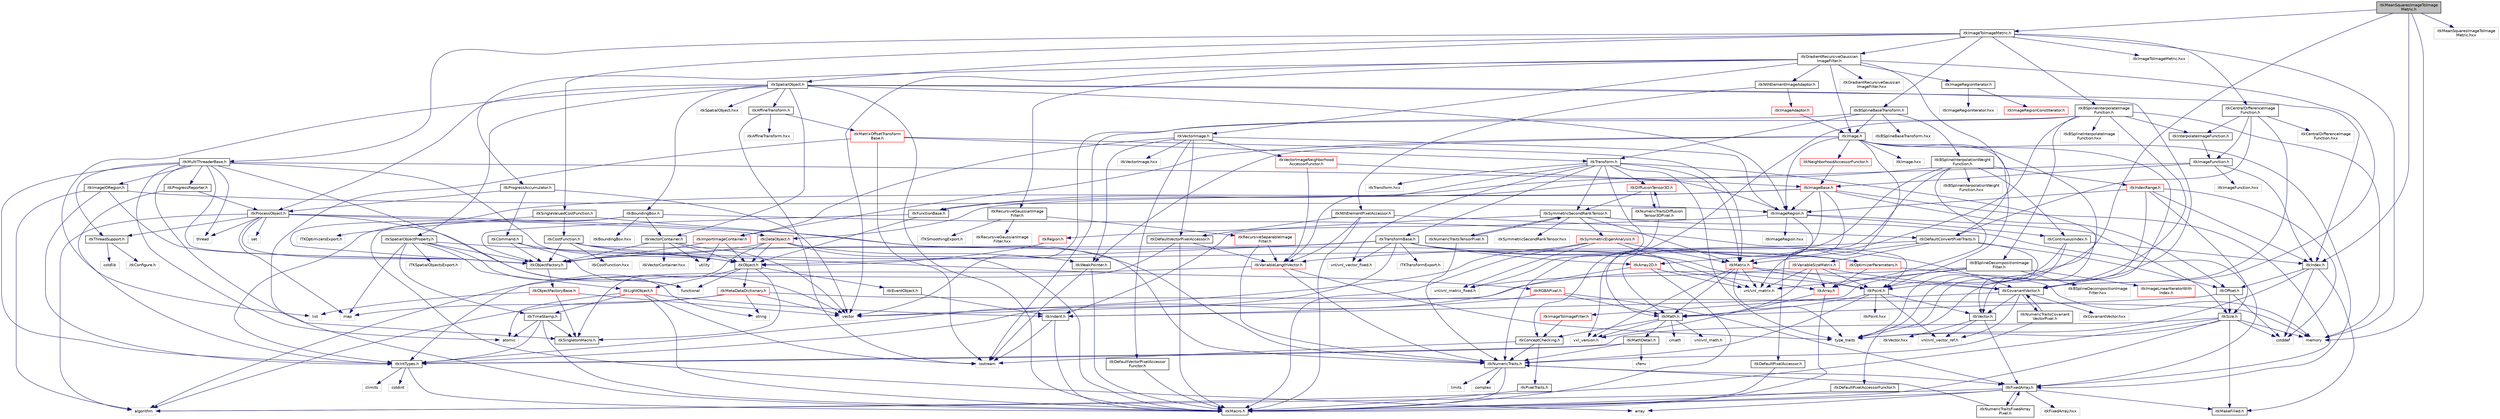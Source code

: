 digraph "itkMeanSquaresImageToImageMetric.h"
{
 // LATEX_PDF_SIZE
  edge [fontname="Helvetica",fontsize="10",labelfontname="Helvetica",labelfontsize="10"];
  node [fontname="Helvetica",fontsize="10",shape=record];
  Node1 [label="itkMeanSquaresImageToImage\lMetric.h",height=0.2,width=0.4,color="black", fillcolor="grey75", style="filled", fontcolor="black",tooltip=" "];
  Node1 -> Node2 [color="midnightblue",fontsize="10",style="solid",fontname="Helvetica"];
  Node2 [label="itkImageToImageMetric.h",height=0.2,width=0.4,color="black", fillcolor="white", style="filled",URL="$itkImageToImageMetric_8h.html",tooltip=" "];
  Node2 -> Node3 [color="midnightblue",fontsize="10",style="solid",fontname="Helvetica"];
  Node3 [label="itkBSplineBaseTransform.h",height=0.2,width=0.4,color="black", fillcolor="white", style="filled",URL="$itkBSplineBaseTransform_8h.html",tooltip=" "];
  Node3 -> Node4 [color="midnightblue",fontsize="10",style="solid",fontname="Helvetica"];
  Node4 [label="iostream",height=0.2,width=0.4,color="grey75", fillcolor="white", style="filled",tooltip=" "];
  Node3 -> Node5 [color="midnightblue",fontsize="10",style="solid",fontname="Helvetica"];
  Node5 [label="itkTransform.h",height=0.2,width=0.4,color="black", fillcolor="white", style="filled",URL="$itkTransform_8h.html",tooltip=" "];
  Node5 -> Node6 [color="midnightblue",fontsize="10",style="solid",fontname="Helvetica"];
  Node6 [label="type_traits",height=0.2,width=0.4,color="grey75", fillcolor="white", style="filled",tooltip=" "];
  Node5 -> Node7 [color="midnightblue",fontsize="10",style="solid",fontname="Helvetica"];
  Node7 [label="itkTransformBase.h",height=0.2,width=0.4,color="black", fillcolor="white", style="filled",URL="$itkTransformBase_8h.html",tooltip=" "];
  Node7 -> Node8 [color="midnightblue",fontsize="10",style="solid",fontname="Helvetica"];
  Node8 [label="ITKTransformExport.h",height=0.2,width=0.4,color="grey75", fillcolor="white", style="filled",tooltip=" "];
  Node7 -> Node9 [color="midnightblue",fontsize="10",style="solid",fontname="Helvetica"];
  Node9 [label="itkObject.h",height=0.2,width=0.4,color="black", fillcolor="white", style="filled",URL="$itkObject_8h.html",tooltip=" "];
  Node9 -> Node10 [color="midnightblue",fontsize="10",style="solid",fontname="Helvetica"];
  Node10 [label="itkLightObject.h",height=0.2,width=0.4,color="red", fillcolor="white", style="filled",URL="$itkLightObject_8h.html",tooltip=" "];
  Node10 -> Node11 [color="midnightblue",fontsize="10",style="solid",fontname="Helvetica"];
  Node11 [label="itkMacro.h",height=0.2,width=0.4,color="black", fillcolor="white", style="filled",URL="$itkMacro_8h.html",tooltip=" "];
  Node10 -> Node15 [color="midnightblue",fontsize="10",style="solid",fontname="Helvetica"];
  Node15 [label="itkTimeStamp.h",height=0.2,width=0.4,color="black", fillcolor="white", style="filled",URL="$itkTimeStamp_8h.html",tooltip=" "];
  Node15 -> Node11 [color="midnightblue",fontsize="10",style="solid",fontname="Helvetica"];
  Node15 -> Node16 [color="midnightblue",fontsize="10",style="solid",fontname="Helvetica"];
  Node16 [label="itkIntTypes.h",height=0.2,width=0.4,color="black", fillcolor="white", style="filled",URL="$itkIntTypes_8h.html",tooltip=" "];
  Node16 -> Node11 [color="midnightblue",fontsize="10",style="solid",fontname="Helvetica"];
  Node16 -> Node17 [color="midnightblue",fontsize="10",style="solid",fontname="Helvetica"];
  Node17 [label="cstdint",height=0.2,width=0.4,color="grey75", fillcolor="white", style="filled",tooltip=" "];
  Node16 -> Node18 [color="midnightblue",fontsize="10",style="solid",fontname="Helvetica"];
  Node18 [label="climits",height=0.2,width=0.4,color="grey75", fillcolor="white", style="filled",tooltip=" "];
  Node15 -> Node19 [color="midnightblue",fontsize="10",style="solid",fontname="Helvetica"];
  Node19 [label="atomic",height=0.2,width=0.4,color="grey75", fillcolor="white", style="filled",tooltip=" "];
  Node15 -> Node20 [color="midnightblue",fontsize="10",style="solid",fontname="Helvetica"];
  Node20 [label="itkSingletonMacro.h",height=0.2,width=0.4,color="black", fillcolor="white", style="filled",URL="$itkSingletonMacro_8h.html",tooltip=" "];
  Node10 -> Node21 [color="midnightblue",fontsize="10",style="solid",fontname="Helvetica"];
  Node21 [label="itkIndent.h",height=0.2,width=0.4,color="black", fillcolor="white", style="filled",URL="$itkIndent_8h.html",tooltip=" "];
  Node21 -> Node11 [color="midnightblue",fontsize="10",style="solid",fontname="Helvetica"];
  Node21 -> Node4 [color="midnightblue",fontsize="10",style="solid",fontname="Helvetica"];
  Node10 -> Node19 [color="midnightblue",fontsize="10",style="solid",fontname="Helvetica"];
  Node10 -> Node4 [color="midnightblue",fontsize="10",style="solid",fontname="Helvetica"];
  Node9 -> Node23 [color="midnightblue",fontsize="10",style="solid",fontname="Helvetica"];
  Node23 [label="itkEventObject.h",height=0.2,width=0.4,color="black", fillcolor="white", style="filled",URL="$itkEventObject_8h.html",tooltip=" "];
  Node23 -> Node21 [color="midnightblue",fontsize="10",style="solid",fontname="Helvetica"];
  Node9 -> Node24 [color="midnightblue",fontsize="10",style="solid",fontname="Helvetica"];
  Node24 [label="itkMetaDataDictionary.h",height=0.2,width=0.4,color="red", fillcolor="white", style="filled",URL="$itkMetaDataDictionary_8h.html",tooltip=" "];
  Node24 -> Node26 [color="midnightblue",fontsize="10",style="solid",fontname="Helvetica"];
  Node26 [label="algorithm",height=0.2,width=0.4,color="grey75", fillcolor="white", style="filled",tooltip=" "];
  Node24 -> Node27 [color="midnightblue",fontsize="10",style="solid",fontname="Helvetica"];
  Node27 [label="vector",height=0.2,width=0.4,color="grey75", fillcolor="white", style="filled",tooltip=" "];
  Node24 -> Node28 [color="midnightblue",fontsize="10",style="solid",fontname="Helvetica"];
  Node28 [label="map",height=0.2,width=0.4,color="grey75", fillcolor="white", style="filled",tooltip=" "];
  Node24 -> Node29 [color="midnightblue",fontsize="10",style="solid",fontname="Helvetica"];
  Node29 [label="string",height=0.2,width=0.4,color="grey75", fillcolor="white", style="filled",tooltip=" "];
  Node24 -> Node30 [color="midnightblue",fontsize="10",style="solid",fontname="Helvetica"];
  Node30 [label="memory",height=0.2,width=0.4,color="grey75", fillcolor="white", style="filled",tooltip=" "];
  Node9 -> Node20 [color="midnightblue",fontsize="10",style="solid",fontname="Helvetica"];
  Node9 -> Node31 [color="midnightblue",fontsize="10",style="solid",fontname="Helvetica"];
  Node31 [label="functional",height=0.2,width=0.4,color="grey75", fillcolor="white", style="filled",tooltip=" "];
  Node7 -> Node32 [color="midnightblue",fontsize="10",style="solid",fontname="Helvetica"];
  Node32 [label="itkPoint.h",height=0.2,width=0.4,color="black", fillcolor="white", style="filled",URL="$itkPoint_8h.html",tooltip=" "];
  Node32 -> Node33 [color="midnightblue",fontsize="10",style="solid",fontname="Helvetica"];
  Node33 [label="itkNumericTraits.h",height=0.2,width=0.4,color="black", fillcolor="white", style="filled",URL="$itkNumericTraits_8h.html",tooltip=" "];
  Node33 -> Node11 [color="midnightblue",fontsize="10",style="solid",fontname="Helvetica"];
  Node33 -> Node34 [color="midnightblue",fontsize="10",style="solid",fontname="Helvetica"];
  Node34 [label="limits",height=0.2,width=0.4,color="grey75", fillcolor="white", style="filled",tooltip=" "];
  Node33 -> Node35 [color="midnightblue",fontsize="10",style="solid",fontname="Helvetica"];
  Node35 [label="complex",height=0.2,width=0.4,color="grey75", fillcolor="white", style="filled",tooltip=" "];
  Node33 -> Node36 [color="midnightblue",fontsize="10",style="solid",fontname="Helvetica"];
  Node36 [label="itkFixedArray.h",height=0.2,width=0.4,color="black", fillcolor="white", style="filled",URL="$itkFixedArray_8h.html",tooltip=" "];
  Node36 -> Node11 [color="midnightblue",fontsize="10",style="solid",fontname="Helvetica"];
  Node36 -> Node37 [color="midnightblue",fontsize="10",style="solid",fontname="Helvetica"];
  Node37 [label="itkMakeFilled.h",height=0.2,width=0.4,color="black", fillcolor="white", style="filled",URL="$itkMakeFilled_8h.html",tooltip=" "];
  Node36 -> Node26 [color="midnightblue",fontsize="10",style="solid",fontname="Helvetica"];
  Node36 -> Node38 [color="midnightblue",fontsize="10",style="solid",fontname="Helvetica"];
  Node38 [label="array",height=0.2,width=0.4,color="grey75", fillcolor="white", style="filled",tooltip=" "];
  Node36 -> Node39 [color="midnightblue",fontsize="10",style="solid",fontname="Helvetica"];
  Node39 [label="itkFixedArray.hxx",height=0.2,width=0.4,color="grey75", fillcolor="white", style="filled",tooltip=" "];
  Node36 -> Node40 [color="midnightblue",fontsize="10",style="solid",fontname="Helvetica"];
  Node40 [label="itkNumericTraitsFixedArray\lPixel.h",height=0.2,width=0.4,color="black", fillcolor="white", style="filled",URL="$itkNumericTraitsFixedArrayPixel_8h.html",tooltip=" "];
  Node40 -> Node33 [color="midnightblue",fontsize="10",style="solid",fontname="Helvetica"];
  Node40 -> Node36 [color="midnightblue",fontsize="10",style="solid",fontname="Helvetica"];
  Node32 -> Node41 [color="midnightblue",fontsize="10",style="solid",fontname="Helvetica"];
  Node41 [label="itkVector.h",height=0.2,width=0.4,color="black", fillcolor="white", style="filled",URL="$itkVector_8h.html",tooltip=" "];
  Node41 -> Node36 [color="midnightblue",fontsize="10",style="solid",fontname="Helvetica"];
  Node41 -> Node42 [color="midnightblue",fontsize="10",style="solid",fontname="Helvetica"];
  Node42 [label="vnl/vnl_vector_ref.h",height=0.2,width=0.4,color="grey75", fillcolor="white", style="filled",tooltip=" "];
  Node41 -> Node43 [color="midnightblue",fontsize="10",style="solid",fontname="Helvetica"];
  Node43 [label="itkVector.hxx",height=0.2,width=0.4,color="grey75", fillcolor="white", style="filled",tooltip=" "];
  Node32 -> Node42 [color="midnightblue",fontsize="10",style="solid",fontname="Helvetica"];
  Node32 -> Node44 [color="midnightblue",fontsize="10",style="solid",fontname="Helvetica"];
  Node44 [label="itkMath.h",height=0.2,width=0.4,color="black", fillcolor="white", style="filled",URL="$itkMath_8h.html",tooltip=" "];
  Node44 -> Node45 [color="midnightblue",fontsize="10",style="solid",fontname="Helvetica"];
  Node45 [label="cmath",height=0.2,width=0.4,color="grey75", fillcolor="white", style="filled",tooltip=" "];
  Node44 -> Node46 [color="midnightblue",fontsize="10",style="solid",fontname="Helvetica"];
  Node46 [label="itkMathDetail.h",height=0.2,width=0.4,color="black", fillcolor="white", style="filled",URL="$itkMathDetail_8h.html",tooltip=" "];
  Node46 -> Node16 [color="midnightblue",fontsize="10",style="solid",fontname="Helvetica"];
  Node46 -> Node33 [color="midnightblue",fontsize="10",style="solid",fontname="Helvetica"];
  Node46 -> Node47 [color="midnightblue",fontsize="10",style="solid",fontname="Helvetica"];
  Node47 [label="cfenv",height=0.2,width=0.4,color="grey75", fillcolor="white", style="filled",tooltip=" "];
  Node44 -> Node48 [color="midnightblue",fontsize="10",style="solid",fontname="Helvetica"];
  Node48 [label="itkConceptChecking.h",height=0.2,width=0.4,color="black", fillcolor="white", style="filled",URL="$itkConceptChecking_8h.html",tooltip=" "];
  Node48 -> Node49 [color="midnightblue",fontsize="10",style="solid",fontname="Helvetica"];
  Node49 [label="itkPixelTraits.h",height=0.2,width=0.4,color="black", fillcolor="white", style="filled",URL="$itkPixelTraits_8h.html",tooltip=" "];
  Node49 -> Node11 [color="midnightblue",fontsize="10",style="solid",fontname="Helvetica"];
  Node48 -> Node33 [color="midnightblue",fontsize="10",style="solid",fontname="Helvetica"];
  Node48 -> Node4 [color="midnightblue",fontsize="10",style="solid",fontname="Helvetica"];
  Node44 -> Node50 [color="midnightblue",fontsize="10",style="solid",fontname="Helvetica"];
  Node50 [label="vnl/vnl_math.h",height=0.2,width=0.4,color="grey75", fillcolor="white", style="filled",tooltip=" "];
  Node44 -> Node51 [color="midnightblue",fontsize="10",style="solid",fontname="Helvetica"];
  Node51 [label="vxl_version.h",height=0.2,width=0.4,color="grey75", fillcolor="white", style="filled",tooltip=" "];
  Node32 -> Node52 [color="midnightblue",fontsize="10",style="solid",fontname="Helvetica"];
  Node52 [label="itkPoint.hxx",height=0.2,width=0.4,color="grey75", fillcolor="white", style="filled",tooltip=" "];
  Node7 -> Node53 [color="midnightblue",fontsize="10",style="solid",fontname="Helvetica"];
  Node53 [label="itkCovariantVector.h",height=0.2,width=0.4,color="black", fillcolor="white", style="filled",URL="$itkCovariantVector_8h.html",tooltip=" "];
  Node53 -> Node21 [color="midnightblue",fontsize="10",style="solid",fontname="Helvetica"];
  Node53 -> Node41 [color="midnightblue",fontsize="10",style="solid",fontname="Helvetica"];
  Node53 -> Node42 [color="midnightblue",fontsize="10",style="solid",fontname="Helvetica"];
  Node53 -> Node54 [color="midnightblue",fontsize="10",style="solid",fontname="Helvetica"];
  Node54 [label="itkNumericTraitsCovariant\lVectorPixel.h",height=0.2,width=0.4,color="black", fillcolor="white", style="filled",URL="$itkNumericTraitsCovariantVectorPixel_8h.html",tooltip=" "];
  Node54 -> Node33 [color="midnightblue",fontsize="10",style="solid",fontname="Helvetica"];
  Node54 -> Node53 [color="midnightblue",fontsize="10",style="solid",fontname="Helvetica"];
  Node53 -> Node55 [color="midnightblue",fontsize="10",style="solid",fontname="Helvetica"];
  Node55 [label="itkCovariantVector.hxx",height=0.2,width=0.4,color="grey75", fillcolor="white", style="filled",tooltip=" "];
  Node7 -> Node56 [color="midnightblue",fontsize="10",style="solid",fontname="Helvetica"];
  Node56 [label="vnl/vnl_vector_fixed.h",height=0.2,width=0.4,color="grey75", fillcolor="white", style="filled",tooltip=" "];
  Node7 -> Node57 [color="midnightblue",fontsize="10",style="solid",fontname="Helvetica"];
  Node57 [label="itkArray2D.h",height=0.2,width=0.4,color="red", fillcolor="white", style="filled",URL="$itkArray2D_8h.html",tooltip=" "];
  Node57 -> Node11 [color="midnightblue",fontsize="10",style="solid",fontname="Helvetica"];
  Node57 -> Node16 [color="midnightblue",fontsize="10",style="solid",fontname="Helvetica"];
  Node57 -> Node58 [color="midnightblue",fontsize="10",style="solid",fontname="Helvetica"];
  Node58 [label="vnl/vnl_matrix.h",height=0.2,width=0.4,color="grey75", fillcolor="white", style="filled",tooltip=" "];
  Node7 -> Node60 [color="midnightblue",fontsize="10",style="solid",fontname="Helvetica"];
  Node60 [label="itkOptimizerParameters.h",height=0.2,width=0.4,color="red", fillcolor="white", style="filled",URL="$itkOptimizerParameters_8h.html",tooltip=" "];
  Node60 -> Node61 [color="midnightblue",fontsize="10",style="solid",fontname="Helvetica"];
  Node61 [label="itkArray.h",height=0.2,width=0.4,color="red", fillcolor="white", style="filled",URL="$itkArray_8h.html",tooltip=" "];
  Node61 -> Node11 [color="midnightblue",fontsize="10",style="solid",fontname="Helvetica"];
  Node61 -> Node51 [color="midnightblue",fontsize="10",style="solid",fontname="Helvetica"];
  Node60 -> Node30 [color="midnightblue",fontsize="10",style="solid",fontname="Helvetica"];
  Node7 -> Node65 [color="midnightblue",fontsize="10",style="solid",fontname="Helvetica"];
  Node65 [label="itkObjectFactory.h",height=0.2,width=0.4,color="black", fillcolor="white", style="filled",URL="$itkObjectFactory_8h.html",tooltip=" "];
  Node65 -> Node66 [color="midnightblue",fontsize="10",style="solid",fontname="Helvetica"];
  Node66 [label="itkObjectFactoryBase.h",height=0.2,width=0.4,color="red", fillcolor="white", style="filled",URL="$itkObjectFactoryBase_8h.html",tooltip=" "];
  Node66 -> Node20 [color="midnightblue",fontsize="10",style="solid",fontname="Helvetica"];
  Node66 -> Node70 [color="midnightblue",fontsize="10",style="solid",fontname="Helvetica"];
  Node70 [label="list",height=0.2,width=0.4,color="grey75", fillcolor="white", style="filled",tooltip=" "];
  Node66 -> Node27 [color="midnightblue",fontsize="10",style="solid",fontname="Helvetica"];
  Node7 -> Node16 [color="midnightblue",fontsize="10",style="solid",fontname="Helvetica"];
  Node5 -> Node41 [color="midnightblue",fontsize="10",style="solid",fontname="Helvetica"];
  Node5 -> Node71 [color="midnightblue",fontsize="10",style="solid",fontname="Helvetica"];
  Node71 [label="itkSymmetricSecondRankTensor.h",height=0.2,width=0.4,color="black", fillcolor="white", style="filled",URL="$itkSymmetricSecondRankTensor_8h.html",tooltip=" "];
  Node71 -> Node21 [color="midnightblue",fontsize="10",style="solid",fontname="Helvetica"];
  Node71 -> Node36 [color="midnightblue",fontsize="10",style="solid",fontname="Helvetica"];
  Node71 -> Node72 [color="midnightblue",fontsize="10",style="solid",fontname="Helvetica"];
  Node72 [label="itkMatrix.h",height=0.2,width=0.4,color="red", fillcolor="white", style="filled",URL="$itkMatrix_8h.html",tooltip=" "];
  Node72 -> Node32 [color="midnightblue",fontsize="10",style="solid",fontname="Helvetica"];
  Node72 -> Node53 [color="midnightblue",fontsize="10",style="solid",fontname="Helvetica"];
  Node72 -> Node51 [color="midnightblue",fontsize="10",style="solid",fontname="Helvetica"];
  Node72 -> Node58 [color="midnightblue",fontsize="10",style="solid",fontname="Helvetica"];
  Node72 -> Node44 [color="midnightblue",fontsize="10",style="solid",fontname="Helvetica"];
  Node72 -> Node6 [color="midnightblue",fontsize="10",style="solid",fontname="Helvetica"];
  Node71 -> Node78 [color="midnightblue",fontsize="10",style="solid",fontname="Helvetica"];
  Node78 [label="itkSymmetricEigenAnalysis.h",height=0.2,width=0.4,color="red", fillcolor="white", style="filled",URL="$itkSymmetricEigenAnalysis_8h.html",tooltip=" "];
  Node78 -> Node11 [color="midnightblue",fontsize="10",style="solid",fontname="Helvetica"];
  Node78 -> Node27 [color="midnightblue",fontsize="10",style="solid",fontname="Helvetica"];
  Node78 -> Node58 [color="midnightblue",fontsize="10",style="solid",fontname="Helvetica"];
  Node78 -> Node82 [color="midnightblue",fontsize="10",style="solid",fontname="Helvetica"];
  Node82 [label="vnl/vnl_matrix_fixed.h",height=0.2,width=0.4,color="grey75", fillcolor="white", style="filled",tooltip=" "];
  Node78 -> Node72 [color="midnightblue",fontsize="10",style="solid",fontname="Helvetica"];
  Node71 -> Node84 [color="midnightblue",fontsize="10",style="solid",fontname="Helvetica"];
  Node84 [label="itkNumericTraitsTensorPixel.h",height=0.2,width=0.4,color="black", fillcolor="white", style="filled",URL="$itkNumericTraitsTensorPixel_8h.html",tooltip=" "];
  Node84 -> Node33 [color="midnightblue",fontsize="10",style="solid",fontname="Helvetica"];
  Node84 -> Node71 [color="midnightblue",fontsize="10",style="solid",fontname="Helvetica"];
  Node71 -> Node85 [color="midnightblue",fontsize="10",style="solid",fontname="Helvetica"];
  Node85 [label="itkSymmetricSecondRankTensor.hxx",height=0.2,width=0.4,color="grey75", fillcolor="white", style="filled",tooltip=" "];
  Node5 -> Node86 [color="midnightblue",fontsize="10",style="solid",fontname="Helvetica"];
  Node86 [label="itkDiffusionTensor3D.h",height=0.2,width=0.4,color="red", fillcolor="white", style="filled",URL="$itkDiffusionTensor3D_8h.html",tooltip=" "];
  Node86 -> Node71 [color="midnightblue",fontsize="10",style="solid",fontname="Helvetica"];
  Node86 -> Node87 [color="midnightblue",fontsize="10",style="solid",fontname="Helvetica"];
  Node87 [label="itkNumericTraitsDiffusion\lTensor3DPixel.h",height=0.2,width=0.4,color="black", fillcolor="white", style="filled",URL="$itkNumericTraitsDiffusionTensor3DPixel_8h.html",tooltip=" "];
  Node87 -> Node33 [color="midnightblue",fontsize="10",style="solid",fontname="Helvetica"];
  Node87 -> Node86 [color="midnightblue",fontsize="10",style="solid",fontname="Helvetica"];
  Node5 -> Node89 [color="midnightblue",fontsize="10",style="solid",fontname="Helvetica"];
  Node89 [label="itkVariableLengthVector.h",height=0.2,width=0.4,color="red", fillcolor="white", style="filled",URL="$itkVariableLengthVector_8h.html",tooltip=" "];
  Node89 -> Node26 [color="midnightblue",fontsize="10",style="solid",fontname="Helvetica"];
  Node89 -> Node6 [color="midnightblue",fontsize="10",style="solid",fontname="Helvetica"];
  Node89 -> Node33 [color="midnightblue",fontsize="10",style="solid",fontname="Helvetica"];
  Node5 -> Node56 [color="midnightblue",fontsize="10",style="solid",fontname="Helvetica"];
  Node5 -> Node82 [color="midnightblue",fontsize="10",style="solid",fontname="Helvetica"];
  Node5 -> Node72 [color="midnightblue",fontsize="10",style="solid",fontname="Helvetica"];
  Node5 -> Node97 [color="midnightblue",fontsize="10",style="solid",fontname="Helvetica"];
  Node97 [label="itkTransform.hxx",height=0.2,width=0.4,color="grey75", fillcolor="white", style="filled",tooltip=" "];
  Node3 -> Node98 [color="midnightblue",fontsize="10",style="solid",fontname="Helvetica"];
  Node98 [label="itkImage.h",height=0.2,width=0.4,color="black", fillcolor="white", style="filled",URL="$itkImage_8h.html",tooltip=" "];
  Node98 -> Node99 [color="midnightblue",fontsize="10",style="solid",fontname="Helvetica"];
  Node99 [label="itkImageRegion.h",height=0.2,width=0.4,color="black", fillcolor="white", style="filled",URL="$itkImageRegion_8h.html",tooltip=" "];
  Node99 -> Node100 [color="midnightblue",fontsize="10",style="solid",fontname="Helvetica"];
  Node100 [label="itkRegion.h",height=0.2,width=0.4,color="red", fillcolor="white", style="filled",URL="$itkRegion_8h.html",tooltip=" "];
  Node100 -> Node9 [color="midnightblue",fontsize="10",style="solid",fontname="Helvetica"];
  Node99 -> Node101 [color="midnightblue",fontsize="10",style="solid",fontname="Helvetica"];
  Node101 [label="itkSize.h",height=0.2,width=0.4,color="black", fillcolor="white", style="filled",URL="$itkSize_8h.html",tooltip=" "];
  Node101 -> Node16 [color="midnightblue",fontsize="10",style="solid",fontname="Helvetica"];
  Node101 -> Node11 [color="midnightblue",fontsize="10",style="solid",fontname="Helvetica"];
  Node101 -> Node37 [color="midnightblue",fontsize="10",style="solid",fontname="Helvetica"];
  Node101 -> Node26 [color="midnightblue",fontsize="10",style="solid",fontname="Helvetica"];
  Node101 -> Node102 [color="midnightblue",fontsize="10",style="solid",fontname="Helvetica"];
  Node102 [label="cstddef",height=0.2,width=0.4,color="grey75", fillcolor="white", style="filled",tooltip=" "];
  Node101 -> Node6 [color="midnightblue",fontsize="10",style="solid",fontname="Helvetica"];
  Node101 -> Node30 [color="midnightblue",fontsize="10",style="solid",fontname="Helvetica"];
  Node99 -> Node103 [color="midnightblue",fontsize="10",style="solid",fontname="Helvetica"];
  Node103 [label="itkContinuousIndex.h",height=0.2,width=0.4,color="black", fillcolor="white", style="filled",URL="$itkContinuousIndex_8h.html",tooltip=" "];
  Node103 -> Node32 [color="midnightblue",fontsize="10",style="solid",fontname="Helvetica"];
  Node103 -> Node104 [color="midnightblue",fontsize="10",style="solid",fontname="Helvetica"];
  Node104 [label="itkIndex.h",height=0.2,width=0.4,color="black", fillcolor="white", style="filled",URL="$itkIndex_8h.html",tooltip=" "];
  Node104 -> Node37 [color="midnightblue",fontsize="10",style="solid",fontname="Helvetica"];
  Node104 -> Node105 [color="midnightblue",fontsize="10",style="solid",fontname="Helvetica"];
  Node105 [label="itkOffset.h",height=0.2,width=0.4,color="black", fillcolor="white", style="filled",URL="$itkOffset_8h.html",tooltip=" "];
  Node105 -> Node101 [color="midnightblue",fontsize="10",style="solid",fontname="Helvetica"];
  Node105 -> Node44 [color="midnightblue",fontsize="10",style="solid",fontname="Helvetica"];
  Node105 -> Node102 [color="midnightblue",fontsize="10",style="solid",fontname="Helvetica"];
  Node104 -> Node102 [color="midnightblue",fontsize="10",style="solid",fontname="Helvetica"];
  Node104 -> Node6 [color="midnightblue",fontsize="10",style="solid",fontname="Helvetica"];
  Node103 -> Node6 [color="midnightblue",fontsize="10",style="solid",fontname="Helvetica"];
  Node99 -> Node44 [color="midnightblue",fontsize="10",style="solid",fontname="Helvetica"];
  Node99 -> Node106 [color="midnightblue",fontsize="10",style="solid",fontname="Helvetica"];
  Node106 [label="itkImageRegion.hxx",height=0.2,width=0.4,color="grey75", fillcolor="white", style="filled",tooltip=" "];
  Node98 -> Node107 [color="midnightblue",fontsize="10",style="solid",fontname="Helvetica"];
  Node107 [label="itkImportImageContainer.h",height=0.2,width=0.4,color="red", fillcolor="white", style="filled",URL="$itkImportImageContainer_8h.html",tooltip=" "];
  Node107 -> Node9 [color="midnightblue",fontsize="10",style="solid",fontname="Helvetica"];
  Node107 -> Node65 [color="midnightblue",fontsize="10",style="solid",fontname="Helvetica"];
  Node107 -> Node13 [color="midnightblue",fontsize="10",style="solid",fontname="Helvetica"];
  Node13 [label="utility",height=0.2,width=0.4,color="grey75", fillcolor="white", style="filled",tooltip=" "];
  Node98 -> Node109 [color="midnightblue",fontsize="10",style="solid",fontname="Helvetica"];
  Node109 [label="itkDefaultPixelAccessor.h",height=0.2,width=0.4,color="black", fillcolor="white", style="filled",URL="$itkDefaultPixelAccessor_8h.html",tooltip=" "];
  Node109 -> Node11 [color="midnightblue",fontsize="10",style="solid",fontname="Helvetica"];
  Node98 -> Node110 [color="midnightblue",fontsize="10",style="solid",fontname="Helvetica"];
  Node110 [label="itkDefaultPixelAccessorFunctor.h",height=0.2,width=0.4,color="black", fillcolor="white", style="filled",URL="$itkDefaultPixelAccessorFunctor_8h.html",tooltip=" "];
  Node110 -> Node11 [color="midnightblue",fontsize="10",style="solid",fontname="Helvetica"];
  Node98 -> Node32 [color="midnightblue",fontsize="10",style="solid",fontname="Helvetica"];
  Node98 -> Node36 [color="midnightblue",fontsize="10",style="solid",fontname="Helvetica"];
  Node98 -> Node111 [color="midnightblue",fontsize="10",style="solid",fontname="Helvetica"];
  Node111 [label="itkWeakPointer.h",height=0.2,width=0.4,color="black", fillcolor="white", style="filled",URL="$itkWeakPointer_8h.html",tooltip=" "];
  Node111 -> Node11 [color="midnightblue",fontsize="10",style="solid",fontname="Helvetica"];
  Node111 -> Node4 [color="midnightblue",fontsize="10",style="solid",fontname="Helvetica"];
  Node98 -> Node112 [color="midnightblue",fontsize="10",style="solid",fontname="Helvetica"];
  Node112 [label="itkNeighborhoodAccessorFunctor.h",height=0.2,width=0.4,color="red", fillcolor="white", style="filled",URL="$itkNeighborhoodAccessorFunctor_8h.html",tooltip=" "];
  Node112 -> Node119 [color="midnightblue",fontsize="10",style="solid",fontname="Helvetica"];
  Node119 [label="itkImageBase.h",height=0.2,width=0.4,color="red", fillcolor="white", style="filled",URL="$itkImageBase_8h.html",tooltip=" "];
  Node119 -> Node120 [color="midnightblue",fontsize="10",style="solid",fontname="Helvetica"];
  Node120 [label="itkDataObject.h",height=0.2,width=0.4,color="red", fillcolor="white", style="filled",URL="$itkDataObject_8h.html",tooltip=" "];
  Node120 -> Node9 [color="midnightblue",fontsize="10",style="solid",fontname="Helvetica"];
  Node120 -> Node11 [color="midnightblue",fontsize="10",style="solid",fontname="Helvetica"];
  Node120 -> Node20 [color="midnightblue",fontsize="10",style="solid",fontname="Helvetica"];
  Node120 -> Node111 [color="midnightblue",fontsize="10",style="solid",fontname="Helvetica"];
  Node120 -> Node65 [color="midnightblue",fontsize="10",style="solid",fontname="Helvetica"];
  Node119 -> Node99 [color="midnightblue",fontsize="10",style="solid",fontname="Helvetica"];
  Node119 -> Node72 [color="midnightblue",fontsize="10",style="solid",fontname="Helvetica"];
  Node119 -> Node65 [color="midnightblue",fontsize="10",style="solid",fontname="Helvetica"];
  Node119 -> Node105 [color="midnightblue",fontsize="10",style="solid",fontname="Helvetica"];
  Node119 -> Node36 [color="midnightblue",fontsize="10",style="solid",fontname="Helvetica"];
  Node119 -> Node51 [color="midnightblue",fontsize="10",style="solid",fontname="Helvetica"];
  Node98 -> Node6 [color="midnightblue",fontsize="10",style="solid",fontname="Helvetica"];
  Node98 -> Node126 [color="midnightblue",fontsize="10",style="solid",fontname="Helvetica"];
  Node126 [label="itkImage.hxx",height=0.2,width=0.4,color="grey75", fillcolor="white", style="filled",tooltip=" "];
  Node3 -> Node127 [color="midnightblue",fontsize="10",style="solid",fontname="Helvetica"];
  Node127 [label="itkBSplineInterpolationWeight\lFunction.h",height=0.2,width=0.4,color="black", fillcolor="white", style="filled",URL="$itkBSplineInterpolationWeightFunction_8h.html",tooltip=" "];
  Node127 -> Node128 [color="midnightblue",fontsize="10",style="solid",fontname="Helvetica"];
  Node128 [label="itkFunctionBase.h",height=0.2,width=0.4,color="black", fillcolor="white", style="filled",URL="$itkFunctionBase_8h.html",tooltip=" "];
  Node128 -> Node9 [color="midnightblue",fontsize="10",style="solid",fontname="Helvetica"];
  Node128 -> Node65 [color="midnightblue",fontsize="10",style="solid",fontname="Helvetica"];
  Node127 -> Node103 [color="midnightblue",fontsize="10",style="solid",fontname="Helvetica"];
  Node127 -> Node61 [color="midnightblue",fontsize="10",style="solid",fontname="Helvetica"];
  Node127 -> Node57 [color="midnightblue",fontsize="10",style="solid",fontname="Helvetica"];
  Node127 -> Node129 [color="midnightblue",fontsize="10",style="solid",fontname="Helvetica"];
  Node129 [label="itkIndexRange.h",height=0.2,width=0.4,color="red", fillcolor="white", style="filled",URL="$itkIndexRange_8h.html",tooltip=" "];
  Node129 -> Node102 [color="midnightblue",fontsize="10",style="solid",fontname="Helvetica"];
  Node129 -> Node6 [color="midnightblue",fontsize="10",style="solid",fontname="Helvetica"];
  Node129 -> Node99 [color="midnightblue",fontsize="10",style="solid",fontname="Helvetica"];
  Node129 -> Node104 [color="midnightblue",fontsize="10",style="solid",fontname="Helvetica"];
  Node129 -> Node101 [color="midnightblue",fontsize="10",style="solid",fontname="Helvetica"];
  Node127 -> Node44 [color="midnightblue",fontsize="10",style="solid",fontname="Helvetica"];
  Node127 -> Node131 [color="midnightblue",fontsize="10",style="solid",fontname="Helvetica"];
  Node131 [label="itkBSplineInterpolationWeight\lFunction.hxx",height=0.2,width=0.4,color="grey75", fillcolor="white", style="filled",tooltip=" "];
  Node3 -> Node132 [color="midnightblue",fontsize="10",style="solid",fontname="Helvetica"];
  Node132 [label="itkBSplineBaseTransform.hxx",height=0.2,width=0.4,color="grey75", fillcolor="white", style="filled",tooltip=" "];
  Node2 -> Node133 [color="midnightblue",fontsize="10",style="solid",fontname="Helvetica"];
  Node133 [label="itkBSplineInterpolateImage\lFunction.h",height=0.2,width=0.4,color="black", fillcolor="white", style="filled",URL="$itkBSplineInterpolateImageFunction_8h.html",tooltip=" "];
  Node133 -> Node134 [color="midnightblue",fontsize="10",style="solid",fontname="Helvetica"];
  Node134 [label="itkInterpolateImageFunction.h",height=0.2,width=0.4,color="black", fillcolor="white", style="filled",URL="$itkInterpolateImageFunction_8h.html",tooltip=" "];
  Node134 -> Node135 [color="midnightblue",fontsize="10",style="solid",fontname="Helvetica"];
  Node135 [label="itkImageFunction.h",height=0.2,width=0.4,color="black", fillcolor="white", style="filled",URL="$itkImageFunction_8h.html",tooltip=" "];
  Node135 -> Node128 [color="midnightblue",fontsize="10",style="solid",fontname="Helvetica"];
  Node135 -> Node104 [color="midnightblue",fontsize="10",style="solid",fontname="Helvetica"];
  Node135 -> Node119 [color="midnightblue",fontsize="10",style="solid",fontname="Helvetica"];
  Node135 -> Node136 [color="midnightblue",fontsize="10",style="solid",fontname="Helvetica"];
  Node136 [label="itkImageFunction.hxx",height=0.2,width=0.4,color="grey75", fillcolor="white", style="filled",tooltip=" "];
  Node133 -> Node58 [color="midnightblue",fontsize="10",style="solid",fontname="Helvetica"];
  Node133 -> Node137 [color="midnightblue",fontsize="10",style="solid",fontname="Helvetica"];
  Node137 [label="itkBSplineDecompositionImage\lFilter.h",height=0.2,width=0.4,color="black", fillcolor="white", style="filled",URL="$itkBSplineDecompositionImageFilter_8h.html",tooltip=" "];
  Node137 -> Node27 [color="midnightblue",fontsize="10",style="solid",fontname="Helvetica"];
  Node137 -> Node138 [color="midnightblue",fontsize="10",style="solid",fontname="Helvetica"];
  Node138 [label="itkImageLinearIteratorWith\lIndex.h",height=0.2,width=0.4,color="red", fillcolor="white", style="filled",URL="$itkImageLinearIteratorWithIndex_8h.html",tooltip=" "];
  Node137 -> Node58 [color="midnightblue",fontsize="10",style="solid",fontname="Helvetica"];
  Node137 -> Node146 [color="midnightblue",fontsize="10",style="solid",fontname="Helvetica"];
  Node146 [label="itkImageToImageFilter.h",height=0.2,width=0.4,color="red", fillcolor="white", style="filled",URL="$itkImageToImageFilter_8h.html",tooltip=" "];
  Node146 -> Node48 [color="midnightblue",fontsize="10",style="solid",fontname="Helvetica"];
  Node137 -> Node161 [color="midnightblue",fontsize="10",style="solid",fontname="Helvetica"];
  Node161 [label="itkBSplineDecompositionImage\lFilter.hxx",height=0.2,width=0.4,color="grey75", fillcolor="white", style="filled",tooltip=" "];
  Node133 -> Node48 [color="midnightblue",fontsize="10",style="solid",fontname="Helvetica"];
  Node133 -> Node53 [color="midnightblue",fontsize="10",style="solid",fontname="Helvetica"];
  Node133 -> Node30 [color="midnightblue",fontsize="10",style="solid",fontname="Helvetica"];
  Node133 -> Node27 [color="midnightblue",fontsize="10",style="solid",fontname="Helvetica"];
  Node133 -> Node162 [color="midnightblue",fontsize="10",style="solid",fontname="Helvetica"];
  Node162 [label="itkBSplineInterpolateImage\lFunction.hxx",height=0.2,width=0.4,color="grey75", fillcolor="white", style="filled",tooltip=" "];
  Node2 -> Node163 [color="midnightblue",fontsize="10",style="solid",fontname="Helvetica"];
  Node163 [label="itkSingleValuedCostFunction.h",height=0.2,width=0.4,color="black", fillcolor="white", style="filled",URL="$itkSingleValuedCostFunction_8h.html",tooltip=" "];
  Node163 -> Node164 [color="midnightblue",fontsize="10",style="solid",fontname="Helvetica"];
  Node164 [label="itkCostFunction.h",height=0.2,width=0.4,color="black", fillcolor="white", style="filled",URL="$itkCostFunction_8h.html",tooltip=" "];
  Node164 -> Node9 [color="midnightblue",fontsize="10",style="solid",fontname="Helvetica"];
  Node164 -> Node65 [color="midnightblue",fontsize="10",style="solid",fontname="Helvetica"];
  Node164 -> Node61 [color="midnightblue",fontsize="10",style="solid",fontname="Helvetica"];
  Node164 -> Node60 [color="midnightblue",fontsize="10",style="solid",fontname="Helvetica"];
  Node164 -> Node165 [color="midnightblue",fontsize="10",style="solid",fontname="Helvetica"];
  Node165 [label="itkCostFunction.hxx",height=0.2,width=0.4,color="grey75", fillcolor="white", style="filled",tooltip=" "];
  Node163 -> Node33 [color="midnightblue",fontsize="10",style="solid",fontname="Helvetica"];
  Node163 -> Node166 [color="midnightblue",fontsize="10",style="solid",fontname="Helvetica"];
  Node166 [label="ITKOptimizersExport.h",height=0.2,width=0.4,color="grey75", fillcolor="white", style="filled",tooltip=" "];
  Node2 -> Node167 [color="midnightblue",fontsize="10",style="solid",fontname="Helvetica"];
  Node167 [label="itkGradientRecursiveGaussian\lImageFilter.h",height=0.2,width=0.4,color="black", fillcolor="white", style="filled",URL="$itkGradientRecursiveGaussianImageFilter_8h.html",tooltip=" "];
  Node167 -> Node168 [color="midnightblue",fontsize="10",style="solid",fontname="Helvetica"];
  Node168 [label="itkRecursiveGaussianImage\lFilter.h",height=0.2,width=0.4,color="black", fillcolor="white", style="filled",URL="$itkRecursiveGaussianImageFilter_8h.html",tooltip=" "];
  Node168 -> Node169 [color="midnightblue",fontsize="10",style="solid",fontname="Helvetica"];
  Node169 [label="itkRecursiveSeparableImage\lFilter.h",height=0.2,width=0.4,color="red", fillcolor="white", style="filled",URL="$itkRecursiveSeparableImageFilter_8h.html",tooltip=" "];
  Node169 -> Node33 [color="midnightblue",fontsize="10",style="solid",fontname="Helvetica"];
  Node169 -> Node89 [color="midnightblue",fontsize="10",style="solid",fontname="Helvetica"];
  Node168 -> Node173 [color="midnightblue",fontsize="10",style="solid",fontname="Helvetica"];
  Node173 [label="ITKSmoothingExport.h",height=0.2,width=0.4,color="grey75", fillcolor="white", style="filled",tooltip=" "];
  Node168 -> Node174 [color="midnightblue",fontsize="10",style="solid",fontname="Helvetica"];
  Node174 [label="itkRecursiveGaussianImage\lFilter.hxx",height=0.2,width=0.4,color="grey75", fillcolor="white", style="filled",tooltip=" "];
  Node167 -> Node175 [color="midnightblue",fontsize="10",style="solid",fontname="Helvetica"];
  Node175 [label="itkNthElementImageAdaptor.h",height=0.2,width=0.4,color="black", fillcolor="white", style="filled",URL="$itkNthElementImageAdaptor_8h.html",tooltip=" "];
  Node175 -> Node176 [color="midnightblue",fontsize="10",style="solid",fontname="Helvetica"];
  Node176 [label="itkImageAdaptor.h",height=0.2,width=0.4,color="red", fillcolor="white", style="filled",URL="$itkImageAdaptor_8h.html",tooltip=" "];
  Node176 -> Node98 [color="midnightblue",fontsize="10",style="solid",fontname="Helvetica"];
  Node175 -> Node178 [color="midnightblue",fontsize="10",style="solid",fontname="Helvetica"];
  Node178 [label="itkNthElementPixelAccessor.h",height=0.2,width=0.4,color="black", fillcolor="white", style="filled",URL="$itkNthElementPixelAccessor_8h.html",tooltip=" "];
  Node178 -> Node11 [color="midnightblue",fontsize="10",style="solid",fontname="Helvetica"];
  Node178 -> Node179 [color="midnightblue",fontsize="10",style="solid",fontname="Helvetica"];
  Node179 [label="itkDefaultConvertPixelTraits.h",height=0.2,width=0.4,color="black", fillcolor="white", style="filled",URL="$itkDefaultConvertPixelTraits_8h.html",tooltip=" "];
  Node179 -> Node105 [color="midnightblue",fontsize="10",style="solid",fontname="Helvetica"];
  Node179 -> Node41 [color="midnightblue",fontsize="10",style="solid",fontname="Helvetica"];
  Node179 -> Node72 [color="midnightblue",fontsize="10",style="solid",fontname="Helvetica"];
  Node179 -> Node89 [color="midnightblue",fontsize="10",style="solid",fontname="Helvetica"];
  Node179 -> Node180 [color="midnightblue",fontsize="10",style="solid",fontname="Helvetica"];
  Node180 [label="itkVariableSizeMatrix.h",height=0.2,width=0.4,color="red", fillcolor="white", style="filled",URL="$itkVariableSizeMatrix_8h.html",tooltip=" "];
  Node180 -> Node32 [color="midnightblue",fontsize="10",style="solid",fontname="Helvetica"];
  Node180 -> Node53 [color="midnightblue",fontsize="10",style="solid",fontname="Helvetica"];
  Node180 -> Node82 [color="midnightblue",fontsize="10",style="solid",fontname="Helvetica"];
  Node180 -> Node58 [color="midnightblue",fontsize="10",style="solid",fontname="Helvetica"];
  Node180 -> Node61 [color="midnightblue",fontsize="10",style="solid",fontname="Helvetica"];
  Node180 -> Node44 [color="midnightblue",fontsize="10",style="solid",fontname="Helvetica"];
  Node178 -> Node89 [color="midnightblue",fontsize="10",style="solid",fontname="Helvetica"];
  Node178 -> Node182 [color="midnightblue",fontsize="10",style="solid",fontname="Helvetica"];
  Node182 [label="itkDefaultVectorPixelAccessor.h",height=0.2,width=0.4,color="black", fillcolor="white", style="filled",URL="$itkDefaultVectorPixelAccessor_8h.html",tooltip=" "];
  Node182 -> Node11 [color="midnightblue",fontsize="10",style="solid",fontname="Helvetica"];
  Node182 -> Node89 [color="midnightblue",fontsize="10",style="solid",fontname="Helvetica"];
  Node182 -> Node16 [color="midnightblue",fontsize="10",style="solid",fontname="Helvetica"];
  Node167 -> Node98 [color="midnightblue",fontsize="10",style="solid",fontname="Helvetica"];
  Node167 -> Node53 [color="midnightblue",fontsize="10",style="solid",fontname="Helvetica"];
  Node167 -> Node179 [color="midnightblue",fontsize="10",style="solid",fontname="Helvetica"];
  Node167 -> Node183 [color="midnightblue",fontsize="10",style="solid",fontname="Helvetica"];
  Node183 [label="itkProgressAccumulator.h",height=0.2,width=0.4,color="black", fillcolor="white", style="filled",URL="$itkProgressAccumulator_8h.html",tooltip=" "];
  Node183 -> Node184 [color="midnightblue",fontsize="10",style="solid",fontname="Helvetica"];
  Node184 [label="itkCommand.h",height=0.2,width=0.4,color="black", fillcolor="white", style="filled",URL="$itkCommand_8h.html",tooltip=" "];
  Node184 -> Node9 [color="midnightblue",fontsize="10",style="solid",fontname="Helvetica"];
  Node184 -> Node65 [color="midnightblue",fontsize="10",style="solid",fontname="Helvetica"];
  Node184 -> Node31 [color="midnightblue",fontsize="10",style="solid",fontname="Helvetica"];
  Node183 -> Node148 [color="midnightblue",fontsize="10",style="solid",fontname="Helvetica"];
  Node148 [label="itkProcessObject.h",height=0.2,width=0.4,color="black", fillcolor="white", style="filled",URL="$itkProcessObject_8h.html",tooltip=" "];
  Node148 -> Node120 [color="midnightblue",fontsize="10",style="solid",fontname="Helvetica"];
  Node148 -> Node65 [color="midnightblue",fontsize="10",style="solid",fontname="Helvetica"];
  Node148 -> Node33 [color="midnightblue",fontsize="10",style="solid",fontname="Helvetica"];
  Node148 -> Node149 [color="midnightblue",fontsize="10",style="solid",fontname="Helvetica"];
  Node149 [label="itkThreadSupport.h",height=0.2,width=0.4,color="black", fillcolor="white", style="filled",URL="$itkThreadSupport_8h.html",tooltip=" "];
  Node149 -> Node150 [color="midnightblue",fontsize="10",style="solid",fontname="Helvetica"];
  Node150 [label="cstdlib",height=0.2,width=0.4,color="grey75", fillcolor="white", style="filled",tooltip=" "];
  Node149 -> Node14 [color="midnightblue",fontsize="10",style="solid",fontname="Helvetica"];
  Node14 [label="itkConfigure.h",height=0.2,width=0.4,color="grey75", fillcolor="white", style="filled",tooltip=" "];
  Node148 -> Node27 [color="midnightblue",fontsize="10",style="solid",fontname="Helvetica"];
  Node148 -> Node28 [color="midnightblue",fontsize="10",style="solid",fontname="Helvetica"];
  Node148 -> Node151 [color="midnightblue",fontsize="10",style="solid",fontname="Helvetica"];
  Node151 [label="set",height=0.2,width=0.4,color="grey75", fillcolor="white", style="filled",tooltip=" "];
  Node148 -> Node26 [color="midnightblue",fontsize="10",style="solid",fontname="Helvetica"];
  Node148 -> Node152 [color="midnightblue",fontsize="10",style="solid",fontname="Helvetica"];
  Node152 [label="thread",height=0.2,width=0.4,color="grey75", fillcolor="white", style="filled",tooltip=" "];
  Node183 -> Node27 [color="midnightblue",fontsize="10",style="solid",fontname="Helvetica"];
  Node167 -> Node185 [color="midnightblue",fontsize="10",style="solid",fontname="Helvetica"];
  Node185 [label="itkImageRegionIterator.h",height=0.2,width=0.4,color="black", fillcolor="white", style="filled",URL="$itkImageRegionIterator_8h.html",tooltip=" "];
  Node185 -> Node186 [color="midnightblue",fontsize="10",style="solid",fontname="Helvetica"];
  Node186 [label="itkImageRegionConstIterator.h",height=0.2,width=0.4,color="red", fillcolor="white", style="filled",URL="$itkImageRegionConstIterator_8h.html",tooltip=" "];
  Node185 -> Node191 [color="midnightblue",fontsize="10",style="solid",fontname="Helvetica"];
  Node191 [label="itkImageRegionIterator.hxx",height=0.2,width=0.4,color="grey75", fillcolor="white", style="filled",tooltip=" "];
  Node167 -> Node192 [color="midnightblue",fontsize="10",style="solid",fontname="Helvetica"];
  Node192 [label="itkVectorImage.h",height=0.2,width=0.4,color="black", fillcolor="white", style="filled",URL="$itkVectorImage_8h.html",tooltip=" "];
  Node192 -> Node99 [color="midnightblue",fontsize="10",style="solid",fontname="Helvetica"];
  Node192 -> Node107 [color="midnightblue",fontsize="10",style="solid",fontname="Helvetica"];
  Node192 -> Node182 [color="midnightblue",fontsize="10",style="solid",fontname="Helvetica"];
  Node192 -> Node193 [color="midnightblue",fontsize="10",style="solid",fontname="Helvetica"];
  Node193 [label="itkDefaultVectorPixelAccessor\lFunctor.h",height=0.2,width=0.4,color="black", fillcolor="white", style="filled",URL="$itkDefaultVectorPixelAccessorFunctor_8h.html",tooltip=" "];
  Node193 -> Node11 [color="midnightblue",fontsize="10",style="solid",fontname="Helvetica"];
  Node192 -> Node194 [color="midnightblue",fontsize="10",style="solid",fontname="Helvetica"];
  Node194 [label="itkVectorImageNeighborhood\lAccessorFunctor.h",height=0.2,width=0.4,color="red", fillcolor="white", style="filled",URL="$itkVectorImageNeighborhoodAccessorFunctor_8h.html",tooltip=" "];
  Node194 -> Node89 [color="midnightblue",fontsize="10",style="solid",fontname="Helvetica"];
  Node194 -> Node119 [color="midnightblue",fontsize="10",style="solid",fontname="Helvetica"];
  Node192 -> Node111 [color="midnightblue",fontsize="10",style="solid",fontname="Helvetica"];
  Node192 -> Node195 [color="midnightblue",fontsize="10",style="solid",fontname="Helvetica"];
  Node195 [label="itkVectorImage.hxx",height=0.2,width=0.4,color="grey75", fillcolor="white", style="filled",tooltip=" "];
  Node167 -> Node27 [color="midnightblue",fontsize="10",style="solid",fontname="Helvetica"];
  Node167 -> Node196 [color="midnightblue",fontsize="10",style="solid",fontname="Helvetica"];
  Node196 [label="itkGradientRecursiveGaussian\lImageFilter.hxx",height=0.2,width=0.4,color="grey75", fillcolor="white", style="filled",tooltip=" "];
  Node2 -> Node197 [color="midnightblue",fontsize="10",style="solid",fontname="Helvetica"];
  Node197 [label="itkSpatialObject.h",height=0.2,width=0.4,color="black", fillcolor="white", style="filled",URL="$itkSpatialObject_8h.html",tooltip=" "];
  Node197 -> Node53 [color="midnightblue",fontsize="10",style="solid",fontname="Helvetica"];
  Node197 -> Node11 [color="midnightblue",fontsize="10",style="solid",fontname="Helvetica"];
  Node197 -> Node70 [color="midnightblue",fontsize="10",style="solid",fontname="Helvetica"];
  Node197 -> Node198 [color="midnightblue",fontsize="10",style="solid",fontname="Helvetica"];
  Node198 [label="itkSpatialObjectProperty.h",height=0.2,width=0.4,color="black", fillcolor="white", style="filled",URL="$itkSpatialObjectProperty_8h.html",tooltip=" "];
  Node198 -> Node29 [color="midnightblue",fontsize="10",style="solid",fontname="Helvetica"];
  Node198 -> Node28 [color="midnightblue",fontsize="10",style="solid",fontname="Helvetica"];
  Node198 -> Node10 [color="midnightblue",fontsize="10",style="solid",fontname="Helvetica"];
  Node198 -> Node199 [color="midnightblue",fontsize="10",style="solid",fontname="Helvetica"];
  Node199 [label="itkRGBAPixel.h",height=0.2,width=0.4,color="red", fillcolor="white", style="filled",URL="$itkRGBAPixel_8h.html",tooltip=" "];
  Node199 -> Node21 [color="midnightblue",fontsize="10",style="solid",fontname="Helvetica"];
  Node199 -> Node36 [color="midnightblue",fontsize="10",style="solid",fontname="Helvetica"];
  Node199 -> Node44 [color="midnightblue",fontsize="10",style="solid",fontname="Helvetica"];
  Node198 -> Node15 [color="midnightblue",fontsize="10",style="solid",fontname="Helvetica"];
  Node198 -> Node65 [color="midnightblue",fontsize="10",style="solid",fontname="Helvetica"];
  Node198 -> Node202 [color="midnightblue",fontsize="10",style="solid",fontname="Helvetica"];
  Node202 [label="ITKSpatialObjectsExport.h",height=0.2,width=0.4,color="grey75", fillcolor="white", style="filled",tooltip=" "];
  Node197 -> Node148 [color="midnightblue",fontsize="10",style="solid",fontname="Helvetica"];
  Node197 -> Node104 [color="midnightblue",fontsize="10",style="solid",fontname="Helvetica"];
  Node197 -> Node99 [color="midnightblue",fontsize="10",style="solid",fontname="Helvetica"];
  Node197 -> Node203 [color="midnightblue",fontsize="10",style="solid",fontname="Helvetica"];
  Node203 [label="itkAffineTransform.h",height=0.2,width=0.4,color="black", fillcolor="white", style="filled",URL="$itkAffineTransform_8h.html",tooltip=" "];
  Node203 -> Node204 [color="midnightblue",fontsize="10",style="solid",fontname="Helvetica"];
  Node204 [label="itkMatrixOffsetTransform\lBase.h",height=0.2,width=0.4,color="red", fillcolor="white", style="filled",URL="$itkMatrixOffsetTransformBase_8h.html",tooltip=" "];
  Node204 -> Node11 [color="midnightblue",fontsize="10",style="solid",fontname="Helvetica"];
  Node204 -> Node72 [color="midnightblue",fontsize="10",style="solid",fontname="Helvetica"];
  Node204 -> Node5 [color="midnightblue",fontsize="10",style="solid",fontname="Helvetica"];
  Node204 -> Node4 [color="midnightblue",fontsize="10",style="solid",fontname="Helvetica"];
  Node203 -> Node4 [color="midnightblue",fontsize="10",style="solid",fontname="Helvetica"];
  Node203 -> Node206 [color="midnightblue",fontsize="10",style="solid",fontname="Helvetica"];
  Node206 [label="itkAffineTransform.hxx",height=0.2,width=0.4,color="grey75", fillcolor="white", style="filled",tooltip=" "];
  Node197 -> Node207 [color="midnightblue",fontsize="10",style="solid",fontname="Helvetica"];
  Node207 [label="itkVectorContainer.h",height=0.2,width=0.4,color="black", fillcolor="white", style="filled",URL="$itkVectorContainer_8h.html",tooltip=" "];
  Node207 -> Node9 [color="midnightblue",fontsize="10",style="solid",fontname="Helvetica"];
  Node207 -> Node65 [color="midnightblue",fontsize="10",style="solid",fontname="Helvetica"];
  Node207 -> Node13 [color="midnightblue",fontsize="10",style="solid",fontname="Helvetica"];
  Node207 -> Node27 [color="midnightblue",fontsize="10",style="solid",fontname="Helvetica"];
  Node207 -> Node208 [color="midnightblue",fontsize="10",style="solid",fontname="Helvetica"];
  Node208 [label="itkVectorContainer.hxx",height=0.2,width=0.4,color="grey75", fillcolor="white", style="filled",tooltip=" "];
  Node197 -> Node209 [color="midnightblue",fontsize="10",style="solid",fontname="Helvetica"];
  Node209 [label="itkBoundingBox.h",height=0.2,width=0.4,color="black", fillcolor="white", style="filled",URL="$itkBoundingBox_8h.html",tooltip=" "];
  Node209 -> Node32 [color="midnightblue",fontsize="10",style="solid",fontname="Helvetica"];
  Node209 -> Node207 [color="midnightblue",fontsize="10",style="solid",fontname="Helvetica"];
  Node209 -> Node16 [color="midnightblue",fontsize="10",style="solid",fontname="Helvetica"];
  Node209 -> Node38 [color="midnightblue",fontsize="10",style="solid",fontname="Helvetica"];
  Node209 -> Node210 [color="midnightblue",fontsize="10",style="solid",fontname="Helvetica"];
  Node210 [label="itkBoundingBox.hxx",height=0.2,width=0.4,color="grey75", fillcolor="white", style="filled",tooltip=" "];
  Node197 -> Node211 [color="midnightblue",fontsize="10",style="solid",fontname="Helvetica"];
  Node211 [label="itkSpatialObject.hxx",height=0.2,width=0.4,color="grey75", fillcolor="white", style="filled",tooltip=" "];
  Node2 -> Node212 [color="midnightblue",fontsize="10",style="solid",fontname="Helvetica"];
  Node212 [label="itkCentralDifferenceImage\lFunction.h",height=0.2,width=0.4,color="black", fillcolor="white", style="filled",URL="$itkCentralDifferenceImageFunction_8h.html",tooltip=" "];
  Node212 -> Node135 [color="midnightblue",fontsize="10",style="solid",fontname="Helvetica"];
  Node212 -> Node53 [color="midnightblue",fontsize="10",style="solid",fontname="Helvetica"];
  Node212 -> Node134 [color="midnightblue",fontsize="10",style="solid",fontname="Helvetica"];
  Node212 -> Node179 [color="midnightblue",fontsize="10",style="solid",fontname="Helvetica"];
  Node212 -> Node213 [color="midnightblue",fontsize="10",style="solid",fontname="Helvetica"];
  Node213 [label="itkCentralDifferenceImage\lFunction.hxx",height=0.2,width=0.4,color="grey75", fillcolor="white", style="filled",tooltip=" "];
  Node2 -> Node214 [color="midnightblue",fontsize="10",style="solid",fontname="Helvetica"];
  Node214 [label="itkMultiThreaderBase.h",height=0.2,width=0.4,color="black", fillcolor="white", style="filled",URL="$itkMultiThreaderBase_8h.html",tooltip=" "];
  Node214 -> Node9 [color="midnightblue",fontsize="10",style="solid",fontname="Helvetica"];
  Node214 -> Node149 [color="midnightblue",fontsize="10",style="solid",fontname="Helvetica"];
  Node214 -> Node65 [color="midnightblue",fontsize="10",style="solid",fontname="Helvetica"];
  Node214 -> Node16 [color="midnightblue",fontsize="10",style="solid",fontname="Helvetica"];
  Node214 -> Node99 [color="midnightblue",fontsize="10",style="solid",fontname="Helvetica"];
  Node214 -> Node154 [color="midnightblue",fontsize="10",style="solid",fontname="Helvetica"];
  Node154 [label="itkImageIORegion.h",height=0.2,width=0.4,color="black", fillcolor="white", style="filled",URL="$itkImageIORegion_8h.html",tooltip=" "];
  Node154 -> Node26 [color="midnightblue",fontsize="10",style="solid",fontname="Helvetica"];
  Node154 -> Node16 [color="midnightblue",fontsize="10",style="solid",fontname="Helvetica"];
  Node154 -> Node65 [color="midnightblue",fontsize="10",style="solid",fontname="Helvetica"];
  Node154 -> Node99 [color="midnightblue",fontsize="10",style="solid",fontname="Helvetica"];
  Node214 -> Node20 [color="midnightblue",fontsize="10",style="solid",fontname="Helvetica"];
  Node214 -> Node19 [color="midnightblue",fontsize="10",style="solid",fontname="Helvetica"];
  Node214 -> Node31 [color="midnightblue",fontsize="10",style="solid",fontname="Helvetica"];
  Node214 -> Node152 [color="midnightblue",fontsize="10",style="solid",fontname="Helvetica"];
  Node214 -> Node215 [color="midnightblue",fontsize="10",style="solid",fontname="Helvetica"];
  Node215 [label="itkProgressReporter.h",height=0.2,width=0.4,color="black", fillcolor="white", style="filled",URL="$itkProgressReporter_8h.html",tooltip=" "];
  Node215 -> Node16 [color="midnightblue",fontsize="10",style="solid",fontname="Helvetica"];
  Node215 -> Node148 [color="midnightblue",fontsize="10",style="solid",fontname="Helvetica"];
  Node2 -> Node30 [color="midnightblue",fontsize="10",style="solid",fontname="Helvetica"];
  Node2 -> Node216 [color="midnightblue",fontsize="10",style="solid",fontname="Helvetica"];
  Node216 [label="itkImageToImageMetric.hxx",height=0.2,width=0.4,color="grey75", fillcolor="white", style="filled",tooltip=" "];
  Node1 -> Node32 [color="midnightblue",fontsize="10",style="solid",fontname="Helvetica"];
  Node1 -> Node104 [color="midnightblue",fontsize="10",style="solid",fontname="Helvetica"];
  Node1 -> Node30 [color="midnightblue",fontsize="10",style="solid",fontname="Helvetica"];
  Node1 -> Node217 [color="midnightblue",fontsize="10",style="solid",fontname="Helvetica"];
  Node217 [label="itkMeanSquaresImageToImage\lMetric.hxx",height=0.2,width=0.4,color="grey75", fillcolor="white", style="filled",tooltip=" "];
}
